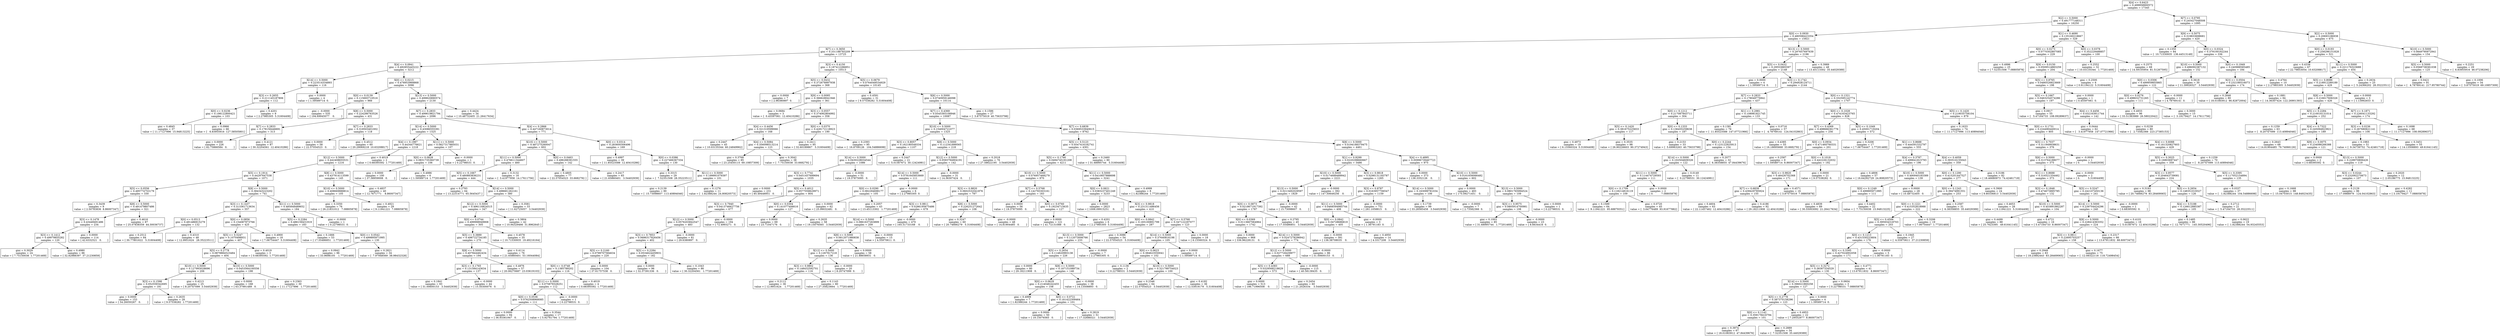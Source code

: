 digraph Tree {
0 [label="X[4] <= 0.6423\ngini = 0.499958900572\nsamples = 17345", shape="box"] ;
1 [label="X[2] <= 0.5000\ngini = 0.491777148311\nsamples = 16250", shape="box"] ;
0 -> 1 ;
2 [label="X[0] <= 0.0930\ngini = 0.480596423354\nsamples = 15921", shape="box"] ;
1 -> 2 ;
3 [label="X[7] <= 0.3650\ngini = 0.331188783209\nsamples = 13725", shape="box"] ;
2 -> 3 ;
4 [label="X[4] <= 0.0941\ngini = 0.492855445222\nsamples = 3212", shape="box"] ;
3 -> 4 ;
5 [label="X[14] <= 0.5000\ngini = 0.223514334893\nsamples = 116", shape="box"] ;
4 -> 5 ;
6 [label="X[3] <= 0.2655\ngini = 0.211145187806\nsamples = 112", shape="box"] ;
5 -> 6 ;
7 [label="X[0] <= 0.0236\ngini = 0.198122800421\nsamples = 103", shape="box"] ;
6 -> 7 ;
8 [label="gini = 0.4845\nsamples = 37\nvalue = [ 11.17127996  15.94813225]", shape="box"] ;
7 -> 8 ;
9 [label="gini = 0.0966\nsamples = 66\nvalue = [   6.83955916  127.58505801]", shape="box"] ;
7 -> 9 ;
10 [label="gini = 0.4201\nsamples = 9\nvalue = [ 2.27985305  5.31604408]", shape="box"] ;
6 -> 10 ;
11 [label="gini = 0.0000\nsamples = 4\nvalue = [ 1.59589714  0.        ]", shape="box"] ;
5 -> 11 ;
12 [label="X[0] <= 0.0215\ngini = 0.478953968868\nsamples = 3096", shape="box"] ;
4 -> 12 ;
13 [label="X[0] <= 0.0139\ngini = 0.115693710516\nsamples = 966", shape="box"] ;
12 -> 13 ;
14 [label="gini = -0.0000\nsamples = 535\nvalue = [ 194.69945077    0.        ]", shape="box"] ;
13 -> 14 ;
15 [label="X[8] <= 0.5000\ngini = 0.224286763526\nsamples = 431", shape="box"] ;
13 -> 15 ;
16 [label="X[7] <= 0.2833\ngini = 0.178156446691\nsamples = 313", shape="box"] ;
15 -> 16 ;
17 [label="gini = 0.0000\nsamples = 226\nvalue = [ 82.75866584   0.        ]", shape="box"] ;
16 -> 17 ;
18 [label="gini = 0.4121\nsamples = 87\nvalue = [ 30.32204561  12.40410286]", shape="box"] ;
16 -> 18 ;
19 [label="X[7] <= 0.2833\ngini = 0.318503401002\nsamples = 118", shape="box"] ;
15 -> 19 ;
20 [label="gini = 0.0000\nsamples = 58\nvalue = [ 22.57054523   0.        ]", shape="box"] ;
19 -> 20 ;
21 [label="gini = 0.4512\nsamples = 60\nvalue = [ 20.29069218  10.63208817]", shape="box"] ;
19 -> 21 ;
22 [label="X[13] <= 0.5000\ngini = 0.499820890574\nsamples = 2130", shape="box"] ;
12 -> 22 ;
23 [label="X[7] <= 0.2833\ngini = 0.499619821794\nsamples = 2096", shape="box"] ;
22 -> 23 ;
24 [label="X[14] <= 0.5000\ngini = 0.43086555391\nsamples = 1325", shape="box"] ;
23 -> 24 ;
25 [label="X[4] <= 0.1987\ngini = 0.44344776621\nsamples = 1218", shape="box"] ;
24 -> 25 ;
26 [label="X[12] <= 0.5000\ngini = 0.442408655531\nsamples = 1216", shape="box"] ;
25 -> 26 ;
27 [label="X[5] <= 0.1914\ngini = 0.44297647538\nsamples = 1071", shape="box"] ;
26 -> 27 ;
28 [label="X[5] <= 0.0556\ngini = 0.495774753179\nsamples = 330", shape="box"] ;
27 -> 28 ;
29 [label="gini = 0.3439\nsamples = 9\nvalue = [ 2.50783836  8.86007347]", shape="box"] ;
28 -> 29 ;
30 [label="X[8] <= 0.5000\ngini = 0.491479807486\nsamples = 321", shape="box"] ;
28 -> 30 ;
31 [label="X[3] <= 0.1478\ngini = 0.43449491486\nsamples = 234", shape="box"] ;
30 -> 31 ;
32 [label="X[3] <= 0.1412\ngini = 0.49979855282\nsamples = 120", shape="box"] ;
31 -> 32 ;
33 [label="gini = 0.3029\nsamples = 24\nvalue = [ 7.75150038  1.77201469]", shape="box"] ;
32 -> 33 ;
34 [label="gini = 0.4980\nsamples = 96\nvalue = [ 32.82988397  37.21230859]", shape="box"] ;
32 -> 34 ;
35 [label="gini = 0.0000\nsamples = 114\nvalue = [ 42.6332521   0.       ]", shape="box"] ;
31 -> 35 ;
36 [label="gini = 0.4616\nsamples = 87\nvalue = [ 25.07838359  44.30036737]", shape="box"] ;
30 -> 36 ;
37 [label="X[8] <= 0.5000\ngini = 0.384343223202\nsamples = 741", shape="box"] ;
27 -> 37 ;
38 [label="X[3] <= 0.1437\ngini = 0.313361713634\nsamples = 557", shape="box"] ;
37 -> 38 ;
39 [label="X[0] <= 0.0513\ngini = 0.491486915279\nsamples = 132", shape="box"] ;
38 -> 39 ;
40 [label="gini = 0.2512\nsamples = 84\nvalue = [ 30.77801622   5.31604408]", shape="box"] ;
39 -> 40 ;
41 [label="gini = 0.4310\nsamples = 48\nvalue = [ 12.9951624   28.35223511]", shape="box"] ;
39 -> 41 ;
42 [label="X[0] <= 0.0856\ngini = 0.154087973766\nsamples = 425", shape="box"] ;
38 -> 42 ;
43 [label="X[5] <= 0.5247\ngini = 0.1070498931\nsamples = 407", shape="box"] ;
42 -> 43 ;
44 [label="X[5] <= 0.2778\ngini = 0.0879884523484\nsamples = 404", shape="box"] ;
43 -> 44 ;
45 [label="X[10] <= 0.5000\ngini = 0.127993028696\nsamples = 206", shape="box"] ;
44 -> 45 ;
46 [label="X[3] <= 0.1598\ngini = 0.052559342695\nsamples = 181", shape="box"] ;
45 -> 46 ;
47 [label="gini = 0.0000\nsamples = 153\nvalue = [ 54.26050267   0.        ]", shape="box"] ;
46 -> 47 ;
48 [label="gini = 0.2635\nsamples = 28\nvalue = [ 9.57538282  1.77201469]", shape="box"] ;
46 -> 48 ;
49 [label="gini = 0.4213\nsamples = 25\nvalue = [ 8.20747099  3.54402939]", shape="box"] ;
45 -> 49 ;
50 [label="X[10] <= 0.5000\ngini = 0.0453564100556\nsamples = 198", shape="box"] ;
44 -> 50 ;
51 [label="gini = 0.0000\nsamples = 168\nvalue = [ 63.37991489   0.        ]", shape="box"] ;
50 -> 51 ;
52 [label="gini = 0.2363\nsamples = 30\nvalue = [ 11.17127996   1.77201469]", shape="box"] ;
50 -> 52 ;
53 [label="gini = 0.4019\nsamples = 3\nvalue = [ 0.68395592  1.77201469]", shape="box"] ;
43 -> 53 ;
54 [label="gini = 0.4900\nsamples = 18\nvalue = [ 7.06754447  5.31604408]", shape="box"] ;
42 -> 54 ;
55 [label="X[11] <= 0.5000\ngini = 0.485848489652\nsamples = 184", shape="box"] ;
37 -> 55 ;
56 [label="X[5] <= 0.2284\ngini = 0.486159431919\nsamples = 183", shape="box"] ;
55 -> 56 ;
57 [label="gini = 0.1666\nsamples = 53\nvalue = [ 17.55486851   1.77201469]", shape="box"] ;
56 -> 57 ;
58 [label="X[0] <= 0.0542\ngini = 0.499895971995\nsamples = 130", shape="box"] ;
56 -> 58 ;
59 [label="gini = 0.0942\nsamples = 96\nvalue = [ 33.9698105    1.77201469]", shape="box"] ;
58 -> 59 ;
60 [label="gini = 0.2821\nsamples = 34\nvalue = [  7.97948569  38.98432328]", shape="box"] ;
58 -> 60 ;
61 [label="gini = -0.0000\nsamples = 1\nvalue = [ 0.22798531  0.        ]", shape="box"] ;
55 -> 61 ;
62 [label="X[8] <= 0.5000\ngini = 0.437914113599\nsamples = 145", shape="box"] ;
26 -> 62 ;
63 [label="X[10] <= 0.5000\ngini = 0.408669888814\nsamples = 105", shape="box"] ;
62 -> 63 ;
64 [label="gini = 0.3350\nsamples = 76\nvalue = [ 26.21831012   7.08805878]", shape="box"] ;
63 -> 64 ;
65 [label="gini = 0.4921\nsamples = 29\nvalue = [ 9.11941221  7.08805878]", shape="box"] ;
63 -> 65 ;
66 [label="gini = 0.4837\nsamples = 40\nvalue = [ 12.7671771    8.86007347]", shape="box"] ;
62 -> 66 ;
67 [label="gini = 0.4019\nsamples = 2\nvalue = [ 0.68395592  1.77201469]", shape="box"] ;
25 -> 67 ;
68 [label="X[11] <= 0.5000\ngini = 0.0827317885031\nsamples = 107", shape="box"] ;
24 -> 68 ;
69 [label="X[0] <= 0.0828\ngini = 0.0831735360739\nsamples = 106", shape="box"] ;
68 -> 69 ;
70 [label="gini = 0.0000\nsamples = 100\nvalue = [ 37.38959008   0.        ]", shape="box"] ;
69 -> 70 ;
71 [label="gini = 0.4986\nsamples = 6\nvalue = [ 1.59589714  1.77201469]", shape="box"] ;
69 -> 71 ;
72 [label="gini = -0.0000\nsamples = 1\nvalue = [ 0.22798531  0.        ]", shape="box"] ;
68 -> 72 ;
73 [label="X[4] <= 0.2866\ngini = 0.447160873014\nsamples = 771", shape="box"] ;
23 -> 73 ;
74 [label="X[10] <= 0.5000\ngini = 0.487275260047\nsamples = 602", shape="box"] ;
73 -> 74 ;
75 [label="X[11] <= 0.5000\ngini = 0.476611344607\nsamples = 460", shape="box"] ;
74 -> 75 ;
76 [label="X[5] <= 0.1667\ngini = 0.480883836231\nsamples = 444", shape="box"] ;
75 -> 76 ;
77 [label="gini = 0.2793\nsamples = 64\nvalue = [ 13.22314771  65.5645437 ]", shape="box"] ;
76 -> 77 ;
78 [label="X[14] <= 0.5000\ngini = 0.498681262161\nsamples = 380", shape="box"] ;
76 -> 78 ;
79 [label="X[12] <= 0.5000\ngini = 0.496116824515\nsamples = 347", shape="box"] ;
78 -> 79 ;
80 [label="X[0] <= 0.0744\ngini = 0.499998949908\nsamples = 305", shape="box"] ;
79 -> 80 ;
81 [label="X[5] <= 0.3889\ngini = 0.498722734185\nsamples = 270", shape="box"] ;
80 -> 81 ;
82 [label="X[8] <= 0.5000\ngini = 0.407844462434\nsamples = 194", shape="box"] ;
81 -> 82 ;
83 [label="X[3] <= 0.1765\ngini = 0.131584143634\nsamples = 137", shape="box"] ;
82 -> 83 ;
84 [label="gini = 0.1841\nsamples = 93\nvalue = [ 31.00600153   3.54402939]", shape="box"] ;
83 -> 84 ;
85 [label="gini = -0.0000\nsamples = 44\nvalue = [ 15.50300076   0.        ]", shape="box"] ;
83 -> 85 ;
86 [label="gini = 0.4976\nsamples = 57\nvalue = [ 20.06270687  23.03619103]", shape="box"] ;
82 -> 86 ;
87 [label="gini = 0.4114\nsamples = 76\nvalue = [ 21.65860401  53.16044084]", shape="box"] ;
81 -> 87 ;
88 [label="gini = 0.4578\nsamples = 35\nvalue = [ 10.71530935  19.49216164]", shape="box"] ;
80 -> 88 ;
89 [label="gini = 0.3804\nsamples = 42\nvalue = [ 10.94329466  31.8962645 ]", shape="box"] ;
79 -> 89 ;
90 [label="gini = 0.3581\nsamples = 33\nvalue = [ 11.62725057   3.54402939]", shape="box"] ;
78 -> 90 ;
91 [label="gini = 0.3132\nsamples = 16\nvalue = [  3.41977958  14.17611756]", shape="box"] ;
75 -> 91 ;
92 [label="X[0] <= 0.0463\ngini = 0.496288391555\nsamples = 142", shape="box"] ;
74 -> 92 ;
93 [label="gini = 0.4805\nsamples = 77\nvalue = [ 22.57054523  33.6682792 ]", shape="box"] ;
92 -> 93 ;
94 [label="gini = 0.2417\nsamples = 65\nvalue = [ 21.65860401   3.54402939]", shape="box"] ;
92 -> 94 ;
95 [label="X[0] <= 0.0314\ngini = 0.283600306496\nsamples = 169", shape="box"] ;
73 -> 95 ;
96 [label="gini = 0.4997\nsamples = 39\nvalue = [ 11.85523588  12.40410286]", shape="box"] ;
95 -> 96 ;
97 [label="X[0] <= 0.0386\ngini = 0.227466367334\nsamples = 130", shape="box"] ;
95 -> 97 ;
98 [label="gini = 0.3315\nsamples = 29\nvalue = [  7.52351508  28.35223511]", shape="box"] ;
97 -> 98 ;
99 [label="X[11] <= 0.5000\ngini = 0.199991079397\nsamples = 101", shape="box"] ;
97 -> 99 ;
100 [label="gini = 0.2139\nsamples = 90\nvalue = [  15.73098607  113.40894046]", shape="box"] ;
99 -> 100 ;
101 [label="gini = 0.1276\nsamples = 11\nvalue = [  1.82388244  24.80820573]", shape="box"] ;
99 -> 101 ;
102 [label="gini = 0.4424\nsamples = 34\nvalue = [ 10.48732405  21.26417634]", shape="box"] ;
22 -> 102 ;
103 [label="X[3] <= 0.4150\ngini = 0.187412286851\nsamples = 10513", shape="box"] ;
3 -> 103 ;
104 [label="X[5] <= 0.0432\ngini = 0.372678997938\nsamples = 368", shape="box"] ;
103 -> 104 ;
105 [label="gini = 0.0000\nsamples = 7\nvalue = [ 2.96380897  0.        ]", shape="box"] ;
104 -> 105 ;
106 [label="X[9] <= 0.0095\ngini = 0.366628041946\nsamples = 361", shape="box"] ;
104 -> 106 ;
107 [label="gini = 0.0684\nsamples = 3\nvalue = [  0.45597061  12.40410286]", shape="box"] ;
106 -> 107 ;
108 [label="X[3] <= 0.0557\ngini = 0.374062804992\nsamples = 358", shape="box"] ;
106 -> 108 ;
109 [label="X[4] <= 0.4456\ngini = 0.321319599066\nsamples = 168", shape="box"] ;
108 -> 109 ;
110 [label="gini = 0.2447\nsamples = 45\nvalue = [ 10.03135344  60.24849962]", shape="box"] ;
109 -> 110 ;
111 [label="X[4] <= 0.5084\ngini = 0.356098513214\nsamples = 123", shape="box"] ;
109 -> 111 ;
112 [label="gini = 0.3768\nsamples = 85\nvalue = [ 23.25450115  69.10857309]", shape="box"] ;
111 -> 112 ;
113 [label="gini = 0.3042\nsamples = 38\nvalue = [  7.75150038  33.6682792 ]", shape="box"] ;
111 -> 113 ;
114 [label="X[0] <= 0.0370\ngini = 0.428172118923\nsamples = 190", shape="box"] ;
108 -> 114 ;
115 [label="gini = 0.2411\nsamples = 95\nvalue = [ 32.60189867   5.31604408]", shape="box"] ;
114 -> 115 ;
116 [label="gini = 0.2393\nsamples = 95\nvalue = [  16.8709126   104.54886698]", shape="box"] ;
114 -> 116 ;
117 [label="X[5] <= 0.0679\ngini = 0.0764049534929\nsamples = 10145", shape="box"] ;
103 -> 117 ;
118 [label="gini = 0.4591\nsamples = 31\nvalue = [ 9.57538282  5.31604408]", shape="box"] ;
117 -> 118 ;
119 [label="X[6] <= 0.5000\ngini = 0.0740959146098\nsamples = 10114", shape="box"] ;
117 -> 119 ;
120 [label="X[7] <= 0.4369\ngini = 0.0545393108946\nsamples = 10087", shape="box"] ;
119 -> 120 ;
121 [label="X[10] <= 0.5000\ngini = 0.154004721077\nsamples = 1325", shape="box"] ;
120 -> 121 ;
122 [label="X[3] <= 0.8057\ngini = 0.162180549334\nsamples = 1107", shape="box"] ;
121 -> 122 ;
123 [label="X[14] <= 0.5000\ngini = 0.0430228034544\nsamples = 1086", shape="box"] ;
122 -> 123 ;
124 [label="X[3] <= 0.7741\ngini = 0.0451457699694\nsamples = 1035", shape="box"] ;
123 -> 124 ;
125 [label="gini = 0.0000\nsamples = 231\nvalue = [ 85.49448951   0.        ]", shape="box"] ;
124 -> 125 ;
126 [label="X[5] <= 0.4012\ngini = 0.0577058629971\nsamples = 804", shape="box"] ;
124 -> 126 ;
127 [label="X[3] <= 0.7940\ngini = 0.0413746627756\nsamples = 677", shape="box"] ;
126 -> 127 ;
128 [label="X[12] <= 0.5000\ngini = 0.0576203842547\nsamples = 483", shape="box"] ;
127 -> 128 ;
129 [label="X[3] <= 0.7853\ngini = 0.0686317826456\nsamples = 402", shape="box"] ;
128 -> 129 ;
130 [label="X[5] <= 0.2160\ngini = 0.0799707584634\nsamples = 220", shape="box"] ;
129 -> 130 ;
131 [label="X[0] <= 0.0748\ngini = 0.1385789202\nsamples = 116", shape="box"] ;
130 -> 131 ;
132 [label="X[11] <= 0.5000\ngini = 0.075879328251\nsamples = 112", shape="box"] ;
131 -> 132 ;
133 [label="X[0] <= 0.0536\ngini = 0.0762508968085\nsamples = 111", shape="box"] ;
132 -> 133 ;
134 [label="gini = 0.0000\nsamples = 94\nvalue = [ 36.93361947   0.        ]", shape="box"] ;
133 -> 134 ;
135 [label="gini = 0.3544\nsamples = 17\nvalue = [ 5.92761794  1.77201469]", shape="box"] ;
133 -> 135 ;
136 [label="gini = -0.0000\nsamples = 1\nvalue = [ 0.22798531  0.        ]", shape="box"] ;
132 -> 136 ;
137 [label="gini = 0.4019\nsamples = 4\nvalue = [ 0.68395592  1.77201469]", shape="box"] ;
131 -> 137 ;
138 [label="gini = 0.0000\nsamples = 104\nvalue = [ 37.61757538   0.        ]", shape="box"] ;
130 -> 138 ;
139 [label="X[5] <= 0.2284\ngini = 0.0534624459931\nsamples = 182", shape="box"] ;
129 -> 139 ;
140 [label="gini = 0.0000\nsamples = 96\nvalue = [ 32.37391336   0.        ]", shape="box"] ;
139 -> 140 ;
141 [label="gini = 0.1043\nsamples = 86\nvalue = [ 30.32204561   1.77201469]", shape="box"] ;
139 -> 141 ;
142 [label="gini = -0.0000\nsamples = 81\nvalue = [ 29.6380897   0.       ]", shape="box"] ;
128 -> 142 ;
143 [label="gini = -0.0000\nsamples = 194\nvalue = [ 72.4993271   0.       ]", shape="box"] ;
127 -> 143 ;
144 [label="X[0] <= 0.0304\ngini = 0.141077406616\nsamples = 127", shape="box"] ;
126 -> 144 ;
145 [label="gini = 0.0000\nsamples = 69\nvalue = [ 23.71047176   0.        ]", shape="box"] ;
144 -> 145 ;
146 [label="gini = 0.2635\nsamples = 58\nvalue = [ 19.15076565   3.54402939]", shape="box"] ;
144 -> 146 ;
147 [label="gini = -0.0000\nsamples = 51\nvalue = [ 19.37875095   0.        ]", shape="box"] ;
123 -> 147 ;
148 [label="gini = 0.2447\nsamples = 21\nvalue = [  5.01567672  30.12424981]", shape="box"] ;
122 -> 148 ;
149 [label="X[8] <= 0.5000\ngini = 0.112341899565\nsamples = 218", shape="box"] ;
121 -> 149 ;
150 [label="X[12] <= 0.5000\ngini = 0.0593794904191\nsamples = 142", shape="box"] ;
149 -> 150 ;
151 [label="X[14] <= 0.5000\ngini = 0.0781645853669\nsamples = 111", shape="box"] ;
150 -> 151 ;
152 [label="X[0] <= 0.0290\ngini = 0.082294698177\nsamples = 105", shape="box"] ;
151 -> 152 ;
153 [label="gini = 0.0000\nsamples = 62\nvalue = [ 25.99032481   0.        ]", shape="box"] ;
152 -> 153 ;
154 [label="gini = 0.2057\nsamples = 43\nvalue = [ 13.45113302   1.77201469]", shape="box"] ;
152 -> 154 ;
155 [label="gini = -0.0000\nsamples = 6\nvalue = [ 2.27985305  0.        ]", shape="box"] ;
151 -> 155 ;
156 [label="gini = -0.0000\nsamples = 31\nvalue = [ 14.36307424   0.        ]", shape="box"] ;
150 -> 156 ;
157 [label="gini = 0.2018\nsamples = 76\nvalue = [ 27.58622195   3.54402939]", shape="box"] ;
149 -> 157 ;
158 [label="X[7] <= 0.6839\ngini = 0.0369533940615\nsamples = 8762", shape="box"] ;
120 -> 158 ;
159 [label="X[5] <= 0.5123\ngini = 0.0547416182741\nsamples = 4301", shape="box"] ;
158 -> 159 ;
160 [label="X[5] <= 0.1790\ngini = 0.0494745191208\nsamples = 4211", shape="box"] ;
159 -> 160 ;
161 [label="X[10] <= 0.5000\ngini = 0.076957468279\nsamples = 970", shape="box"] ;
160 -> 161 ;
162 [label="X[3] <= 0.9820\ngini = 0.0602532041876\nsamples = 787", shape="box"] ;
161 -> 162 ;
163 [label="X[3] <= 0.9811\ngini = 0.0286195675486\nsamples = 679", shape="box"] ;
162 -> 163 ;
164 [label="X[14] <= 0.5000\ngini = 0.0861637263899\nsamples = 209", shape="box"] ;
163 -> 164 ;
165 [label="X[8] <= 0.5000\ngini = 0.0912071980838\nsamples = 194", shape="box"] ;
164 -> 165 ;
166 [label="X[12] <= 0.5000\ngini = 0.1267817218\nsamples = 136", shape="box"] ;
165 -> 166 ;
167 [label="X[3] <= 0.9802\ngini = 0.148432592701\nsamples = 116", shape="box"] ;
166 -> 167 ;
168 [label="gini = 0.2112\nsamples = 36\nvalue = [ 12.9951624    1.77201469]", shape="box"] ;
167 -> 168 ;
169 [label="gini = 0.1143\nsamples = 80\nvalue = [ 27.35823664   1.77201469]", shape="box"] ;
167 -> 169 ;
170 [label="gini = -0.0000\nsamples = 20\nvalue = [ 8.20747099  0.        ]", shape="box"] ;
166 -> 170 ;
171 [label="gini = 0.0000\nsamples = 58\nvalue = [ 21.88658931   0.        ]", shape="box"] ;
165 -> 171 ;
172 [label="gini = -0.0000\nsamples = 15\nvalue = [ 4.55970611  0.        ]", shape="box"] ;
164 -> 172 ;
173 [label="gini = -0.0000\nsamples = 470\nvalue = [ 165.51733168    0.        ]", shape="box"] ;
163 -> 173 ;
174 [label="X[8] <= 0.5000\ngini = 0.226251272642\nsamples = 108", shape="box"] ;
162 -> 174 ;
175 [label="gini = 0.3247\nsamples = 60\nvalue = [ 20.74666279   5.31604408]", shape="box"] ;
174 -> 175 ;
176 [label="gini = -0.0000\nsamples = 48\nvalue = [ 14.81904485   0.        ]", shape="box"] ;
174 -> 176 ;
177 [label="X[7] <= 0.5768\ngini = 0.142793303161\nsamples = 183", shape="box"] ;
161 -> 177 ;
178 [label="gini = 0.0000\nsamples = 56\nvalue = [ 19.37875095   0.        ]", shape="box"] ;
177 -> 178 ;
179 [label="X[0] <= 0.0760\ngini = 0.19234715635\nsamples = 127", shape="box"] ;
177 -> 179 ;
180 [label="gini = 0.0000\nsamples = 121\nvalue = [ 41.72131088   0.        ]", shape="box"] ;
179 -> 180 ;
181 [label="gini = 0.4201\nsamples = 6\nvalue = [ 2.27985305  5.31604408]", shape="box"] ;
179 -> 181 ;
182 [label="X[11] <= 0.5000\ngini = 0.0410857888698\nsamples = 3241", shape="box"] ;
160 -> 182 ;
183 [label="X[0] <= 0.0621\ngini = 0.0383237401249\nsamples = 3233", shape="box"] ;
182 -> 183 ;
184 [label="gini = 0.0000\nsamples = 2823\nvalue = [ 1006.09915251     0.        ]", shape="box"] ;
183 -> 184 ;
185 [label="X[3] <= 0.9818\ngini = 0.231311486456\nsamples = 410", shape="box"] ;
183 -> 185 ;
186 [label="X[0] <= 0.0842\ngini = 0.165100891799\nsamples = 287", shape="box"] ;
185 -> 186 ;
187 [label="X[13] <= 0.5000\ngini = 0.112073006766\nsamples = 233", shape="box"] ;
186 -> 187 ;
188 [label="X[5] <= 0.2654\ngini = 0.114820993138\nsamples = 226", shape="box"] ;
187 -> 188 ;
189 [label="gini = 0.0000\nsamples = 80\nvalue = [ 29.18211908   0.        ]", shape="box"] ;
188 -> 189 ;
190 [label="X[8] <= 0.5000\ngini = 0.167151089734\nsamples = 146", shape="box"] ;
188 -> 190 ;
191 [label="X[0] <= 0.0629\ngini = 0.214048242455\nsamples = 108", shape="box"] ;
190 -> 191 ;
192 [label="gini = 0.4999\nsamples = 7\nvalue = [ 1.82388244  1.77201469]", shape="box"] ;
191 -> 192 ;
193 [label="X[0] <= 0.0721\ngini = 0.161422309464\nsamples = 101", shape="box"] ;
191 -> 193 ;
194 [label="gini = 0.0000\nsamples = 50\nvalue = [ 19.15076565   0.        ]", shape="box"] ;
193 -> 194 ;
195 [label="gini = 0.2819\nsamples = 51\nvalue = [ 17.32688321   3.54402939]", shape="box"] ;
193 -> 195 ;
196 [label="gini = -0.0000\nsamples = 38\nvalue = [ 14.13508893   0.        ]", shape="box"] ;
190 -> 196 ;
197 [label="gini = -0.0000\nsamples = 7\nvalue = [ 2.27985305  0.        ]", shape="box"] ;
187 -> 197 ;
198 [label="gini = 0.3086\nsamples = 54\nvalue = [ 22.57054523   5.31604408]", shape="box"] ;
186 -> 198 ;
199 [label="X[7] <= 0.5768\ngini = 0.347122297077\nsamples = 123", shape="box"] ;
185 -> 199 ;
200 [label="X[14] <= 0.5000\ngini = 0.37640816198\nsamples = 105", shape="box"] ;
199 -> 200 ;
201 [label="X[0] <= 0.0623\ngini = 0.384623550041\nsamples = 102", shape="box"] ;
200 -> 201 ;
202 [label="gini = 0.1136\nsamples = 2\nvalue = [ 0.22798531  3.54402939]", shape="box"] ;
201 -> 202 ;
203 [label="X[10] <= 0.5000\ngini = 0.321799754023\nsamples = 100", shape="box"] ;
201 -> 203 ;
204 [label="gini = 0.2346\nsamples = 64\nvalue = [ 22.57054523   3.54402939]", shape="box"] ;
203 -> 204 ;
205 [label="gini = 0.4182\nsamples = 36\nvalue = [ 12.53919179   5.31604408]", shape="box"] ;
203 -> 205 ;
206 [label="gini = 0.0000\nsamples = 3\nvalue = [ 1.59589714  0.        ]", shape="box"] ;
200 -> 206 ;
207 [label="gini = 0.0000\nsamples = 18\nvalue = [ 6.15560324  0.        ]", shape="box"] ;
199 -> 207 ;
208 [label="gini = 0.4999\nsamples = 8\nvalue = [ 1.82388244  1.77201469]", shape="box"] ;
182 -> 208 ;
209 [label="gini = 0.2460\nsamples = 90\nvalue = [ 31.68995744   5.31604408]", shape="box"] ;
159 -> 209 ;
210 [label="X[8] <= 0.5000\ngini = 0.0194188379475\nsamples = 4461", shape="box"] ;
158 -> 210 ;
211 [label="X[1] <= 0.9299\ngini = 0.0220298660667\nsamples = 3486", shape="box"] ;
210 -> 211 ;
212 [label="X[10] <= 0.5000\ngini = 0.0174689489942\nsamples = 2221", shape="box"] ;
211 -> 212 ;
213 [label="X[13] <= 0.5000\ngini = 0.0213492029597\nsamples = 1829", shape="box"] ;
212 -> 213 ;
214 [label="X[0] <= 0.0873\ngini = 0.0218671917392\nsamples = 1787", shape="box"] ;
213 -> 214 ;
215 [label="X[0] <= 0.0369\ngini = 0.0113667064964\nsamples = 1742", shape="box"] ;
214 -> 215 ;
216 [label="gini = 0.0000\nsamples = 968\nvalue = [ 336.96228131    0.        ]", shape="box"] ;
215 -> 216 ;
217 [label="X[14] <= 0.5000\ngini = 0.0247278296942\nsamples = 774", shape="box"] ;
215 -> 217 ;
218 [label="X[12] <= 0.5000\ngini = 0.027726439977\nsamples = 688", shape="box"] ;
217 -> 218 ;
219 [label="X[5] <= 0.4383\ngini = 0.0329568218629\nsamples = 573", shape="box"] ;
218 -> 219 ;
220 [label="gini = 0.0000\nsamples = 513\nvalue = [ 186.71996508    0.        ]", shape="box"] ;
219 -> 220 ;
221 [label="gini = 0.2454\nsamples = 60\nvalue = [ 21.2026334    3.54402939]", shape="box"] ;
219 -> 221 ;
222 [label="gini = -0.0000\nsamples = 115\nvalue = [ 40.58138435   0.        ]", shape="box"] ;
218 -> 222 ;
223 [label="gini = -0.0000\nsamples = 86\nvalue = [ 31.00600153   0.        ]", shape="box"] ;
217 -> 223 ;
224 [label="gini = 0.2795\nsamples = 45\nvalue = [ 17.55486851   3.54402939]", shape="box"] ;
214 -> 224 ;
225 [label="gini = -0.0000\nsamples = 42\nvalue = [ 15.73098607   0.        ]", shape="box"] ;
213 -> 225 ;
226 [label="gini = -0.0000\nsamples = 392\nvalue = [ 147.50649256    0.        ]", shape="box"] ;
212 -> 226 ;
227 [label="X[3] <= 0.9818\ngini = 0.0298131183787\nsamples = 1265", shape="box"] ;
211 -> 227 ;
228 [label="X[3] <= 0.9787\ngini = 0.0163957706547\nsamples = 1159", shape="box"] ;
227 -> 228 ;
229 [label="X[11] <= 0.5000\ngini = 0.0468594985744\nsamples = 408", shape="box"] ;
228 -> 229 ;
230 [label="X[0] <= 0.0842\ngini = 0.04728686819\nsamples = 405", shape="box"] ;
229 -> 230 ;
231 [label="gini = -0.0000\nsamples = 391\nvalue = [ 138.38708035    0.        ]", shape="box"] ;
230 -> 231 ;
232 [label="gini = 0.4950\nsamples = 14\nvalue = [ 4.3317208   3.54402939]", shape="box"] ;
230 -> 232 ;
233 [label="gini = -0.0000\nsamples = 3\nvalue = [ 1.36791183  0.        ]", shape="box"] ;
229 -> 233 ;
234 [label="gini = -0.0000\nsamples = 751\nvalue = [ 281.1058815    0.       ]", shape="box"] ;
228 -> 234 ;
235 [label="X[14] <= 0.5000\ngini = 0.163099781034\nsamples = 106", shape="box"] ;
227 -> 235 ;
236 [label="gini = 0.1739\nsamples = 99\nvalue = [ 33.28585458   3.54402939]", shape="box"] ;
235 -> 236 ;
237 [label="gini = -0.0000\nsamples = 7\nvalue = [ 2.73582366  0.        ]", shape="box"] ;
235 -> 237 ;
238 [label="X[4] <= 0.4895\ngini = 0.00996739467723\nsamples = 975", shape="box"] ;
210 -> 238 ;
239 [label="gini = 0.0000\nsamples = 373\nvalue = [ 136.3352126    0.       ]", shape="box"] ;
238 -> 239 ;
240 [label="X[10] <= 0.5000\ngini = 0.0161656066482\nsamples = 602", shape="box"] ;
238 -> 240 ;
241 [label="gini = 0.0000\nsamples = 493\nvalue = [ 175.09271451    0.        ]", shape="box"] ;
240 -> 241 ;
242 [label="X[13] <= 0.5000\ngini = 0.0801765994524\nsamples = 109", shape="box"] ;
240 -> 242 ;
243 [label="X[3] <= 0.9575\ngini = 0.0805914700981\nsamples = 108", shape="box"] ;
242 -> 243 ;
244 [label="gini = 0.1003\nsamples = 85\nvalue = [ 31.68995744   1.77201469]", shape="box"] ;
243 -> 244 ;
245 [label="gini = -0.0000\nsamples = 23\nvalue = [ 8.6634416  0.       ]", shape="box"] ;
243 -> 245 ;
246 [label="gini = 0.0000\nsamples = 1\nvalue = [ 0.22798531  0.        ]", shape="box"] ;
242 -> 246 ;
247 [label="gini = 0.1586\nsamples = 27\nvalue = [  3.87575019  40.75633798]", shape="box"] ;
119 -> 247 ;
248 [label="X[13] <= 0.5000\ngini = 0.297657697639\nsamples = 2196", shape="box"] ;
2 -> 248 ;
249 [label="X[5] <= 0.0432\ngini = 0.29553885597\nsamples = 2148", shape="box"] ;
248 -> 249 ;
250 [label="gini = 0.0000\nsamples = 4\nvalue = [ 1.59589714  0.        ]", shape="box"] ;
249 -> 250 ;
251 [label="X[3] <= 0.1742\ngini = 0.294928124711\nsamples = 2144", shape="box"] ;
249 -> 251 ;
252 [label="X[7] <= 0.2833\ngini = 0.178049776941\nsamples = 437", shape="box"] ;
251 -> 252 ;
253 [label="X[0] <= 0.1212\ngini = 0.217087843711\nsamples = 304", shape="box"] ;
252 -> 253 ;
254 [label="X[5] <= 0.1420\ngini = 0.381675225833\nsamples = 117", shape="box"] ;
253 -> 254 ;
255 [label="gini = 0.4973\nsamples = 19\nvalue = [ 6.15560324  5.31604408]", shape="box"] ;
254 -> 255 ;
256 [label="gini = 0.3535\nsamples = 98\nvalue = [ 26.90226603  90.37274943]", shape="box"] ;
254 -> 256 ;
257 [label="X[0] <= 0.1333\ngini = 0.136455259638\nsamples = 187", shape="box"] ;
253 -> 257 ;
258 [label="gini = 0.2153\nsamples = 33\nvalue = [  5.69963263  40.75633798]", shape="box"] ;
257 -> 258 ;
259 [label="X[0] <= 0.2244\ngini = 0.123122925913\nsamples = 154", shape="box"] ;
257 -> 259 ;
260 [label="X[14] <= 0.5000\ngini = 0.102504609326\nsamples = 122", shape="box"] ;
259 -> 260 ;
261 [label="X[11] <= 0.5000\ngini = 0.114474729593\nsamples = 111", shape="box"] ;
260 -> 261 ;
262 [label="X[0] <= 0.1709\ngini = 0.118214816119\nsamples = 109", shape="box"] ;
261 -> 262 ;
263 [label="gini = 0.1589\nsamples = 64\nvalue = [  9.11941221  95.68879351]", shape="box"] ;
262 -> 263 ;
264 [label="gini = 0.0720\nsamples = 45\nvalue = [  3.64776489  93.91677882]", shape="box"] ;
262 -> 264 ;
265 [label="gini = 0.0000\nsamples = 2\nvalue = [ 0.          7.08805878]", shape="box"] ;
261 -> 265 ;
266 [label="gini = 0.0149\nsamples = 11\nvalue = [  0.22798531  30.12424981]", shape="box"] ;
260 -> 266 ;
267 [label="gini = 0.2077\nsamples = 32\nvalue = [  6.38358855  47.84439676]", shape="box"] ;
259 -> 267 ;
268 [label="X[1] <= 0.2981\ngini = 0.108981821745\nsamples = 133", shape="box"] ;
252 -> 268 ;
269 [label="gini = 0.1381\nsamples = 76\nvalue = [  11.85523588  147.07721966]", shape="box"] ;
268 -> 269 ;
270 [label="gini = 0.0716\nsamples = 57\nvalue = [   4.78769141  124.04102863]", shape="box"] ;
268 -> 270 ;
271 [label="X[0] <= 0.1321\ngini = 0.332595142774\nsamples = 1707", shape="box"] ;
251 -> 271 ;
272 [label="X[0] <= 0.1028\ngini = 0.474163423765\nsamples = 828", shape="box"] ;
271 -> 272 ;
273 [label="X[7] <= 0.4369\ngini = 0.498666361776\nsamples = 256", shape="box"] ;
272 -> 273 ;
274 [label="gini = 0.4385\nsamples = 55\nvalue = [ 16.18695668  33.6682792 ]", shape="box"] ;
273 -> 274 ;
275 [label="X[0] <= 0.0934\ngini = 0.471460760331\nsamples = 201", shape="box"] ;
273 -> 275 ;
276 [label="gini = 0.2587\nsamples = 9\nvalue = [ 1.59589714  8.86007347]", shape="box"] ;
275 -> 276 ;
277 [label="X[0] <= 0.1018\ngini = 0.442226132032\nsamples = 192", shape="box"] ;
275 -> 277 ;
278 [label="X[3] <= 0.9820\ngini = 0.46426702368\nsamples = 171", shape="box"] ;
277 -> 278 ;
279 [label="X[7] <= 0.6839\ngini = 0.439429785924\nsamples = 155", shape="box"] ;
278 -> 279 ;
280 [label="gini = 0.4604\nsamples = 63\nvalue = [ 22.11457462  12.40410286]", shape="box"] ;
279 -> 280 ;
281 [label="gini = 0.4186\nsamples = 92\nvalue = [ 29.18211908  12.40410286]", shape="box"] ;
279 -> 281 ;
282 [label="gini = 0.4571\nsamples = 16\nvalue = [ 3.87575019  7.08805878]", shape="box"] ;
278 -> 282 ;
283 [label="gini = 0.0000\nsamples = 21\nvalue = [ 9.57538282  0.        ]", shape="box"] ;
277 -> 283 ;
284 [label="X[5] <= 0.1049\ngini = 0.45001719204\nsamples = 572", shape="box"] ;
272 -> 284 ;
285 [label="gini = 0.3206\nsamples = 17\nvalue = [ 7.06754447  1.77201469]", shape="box"] ;
284 -> 285 ;
286 [label="X[1] <= 0.8688\ngini = 0.444591532797\nsamples = 555", shape="box"] ;
284 -> 286 ;
287 [label="X[4] <= 0.3787\ngini = 0.499641815793\nsamples = 196", shape="box"] ;
286 -> 287 ;
288 [label="gini = 0.4806\nsamples = 57\nvalue = [ 16.64292729  24.80820573]", shape="box"] ;
287 -> 288 ;
289 [label="X[10] <= 0.5000\ngini = 0.490940183389\nsamples = 139", shape="box"] ;
287 -> 289 ;
290 [label="X[0] <= 0.1249\ngini = 0.499895971995\nsamples = 111", shape="box"] ;
289 -> 290 ;
291 [label="gini = 0.4839\nsamples = 89\nvalue = [ 30.55003092  21.26417634]", shape="box"] ;
290 -> 291 ;
292 [label="gini = 0.4402\nsamples = 22\nvalue = [  7.75150038  15.94813225]", shape="box"] ;
290 -> 292 ;
293 [label="gini = 0.0000\nsamples = 28\nvalue = [ 10.48732405   0.        ]", shape="box"] ;
289 -> 293 ;
294 [label="X[4] <= 0.4059\ngini = 0.393516155043\nsamples = 359", shape="box"] ;
286 -> 294 ;
295 [label="X[0] <= 0.1290\ngini = 0.415201447527\nsamples = 277", shape="box"] ;
294 -> 295 ;
296 [label="X[0] <= 0.1243\ngini = 0.39474991551\nsamples = 253", shape="box"] ;
295 -> 296 ;
297 [label="X[0] <= 0.1221\ngini = 0.415352818988\nsamples = 222", shape="box"] ;
296 -> 297 ;
298 [label="X[5] <= 0.4506\ngini = 0.395934318703\nsamples = 203", shape="box"] ;
297 -> 298 ;
299 [label="X[0] <= 0.1213\ngini = 0.431530223604\nsamples = 176", shape="box"] ;
298 -> 299 ;
300 [label="X[5] <= 0.3395\ngini = 0.427024902058\nsamples = 171", shape="box"] ;
299 -> 300 ;
301 [label="X[5] <= 0.3272\ngini = 0.38367334529\nsamples = 130", shape="box"] ;
300 -> 301 ;
302 [label="X[14] <= 0.5000\ngini = 0.396021860258\nsamples = 127", shape="box"] ;
301 -> 302 ;
303 [label="X[5] <= 0.2778\ngini = 0.387370158296\nsamples = 123", shape="box"] ;
302 -> 303 ;
304 [label="X[0] <= 0.1142\ngini = 0.359178416794\nsamples = 101", shape="box"] ;
303 -> 304 ;
305 [label="gini = 0.3974\nsamples = 67\nvalue = [ 18.01083912  47.84439676]", shape="box"] ;
304 -> 305 ;
306 [label="gini = 0.2889\nsamples = 34\nvalue = [  7.52351508  35.44029389]", shape="box"] ;
304 -> 306 ;
307 [label="gini = 0.4953\nsamples = 22\nvalue = [ 7.29552977  8.86007347]", shape="box"] ;
303 -> 307 ;
308 [label="gini = 0.0000\nsamples = 4\nvalue = [ 1.59589714  0.        ]", shape="box"] ;
302 -> 308 ;
309 [label="gini = 0.0604\nsamples = 3\nvalue = [ 0.22798531  7.08805878]", shape="box"] ;
301 -> 309 ;
310 [label="gini = 0.4771\nsamples = 41\nvalue = [ 13.67911832   8.86007347]", shape="box"] ;
300 -> 310 ;
311 [label="gini = -0.0000\nsamples = 5\nvalue = [ 1.36791183  0.        ]", shape="box"] ;
299 -> 311 ;
312 [label="gini = 0.1945\nsamples = 27\nvalue = [  4.55970611  37.21230859]", shape="box"] ;
298 -> 312 ;
313 [label="gini = 0.3206\nsamples = 19\nvalue = [ 7.06754447  1.77201469]", shape="box"] ;
297 -> 313 ;
314 [label="gini = 0.2587\nsamples = 31\nvalue = [  6.38358855  35.44029389]", shape="box"] ;
296 -> 314 ;
315 [label="gini = 0.3900\nsamples = 24\nvalue = [ 9.80336813  3.54402939]", shape="box"] ;
295 -> 315 ;
316 [label="gini = 0.3186\nsamples = 82\nvalue = [ 18.46680973  74.42461718]", shape="box"] ;
294 -> 316 ;
317 [label="X[5] <= 0.1420\ngini = 0.219035758104\nsamples = 879", shape="box"] ;
271 -> 317 ;
318 [label="gini = 0.1633\nsamples = 74\nvalue = [  11.17127996  113.40894046]", shape="box"] ;
317 -> 318 ;
319 [label="X[0] <= 0.1731\ngini = 0.224490440014\nsamples = 805", shape="box"] ;
317 -> 319 ;
320 [label="X[5] <= 0.7037\ngini = 0.311949938631\nsamples = 376", shape="box"] ;
319 -> 320 ;
321 [label="X[6] <= 0.5000\ngini = 0.313764188077\nsamples = 375", shape="box"] ;
320 -> 321 ;
322 [label="X[1] <= 0.8688\ngini = 0.316521334462\nsamples = 373", shape="box"] ;
321 -> 322 ;
323 [label="X[3] <= 0.1848\ngini = 0.474673895785\nsamples = 132", shape="box"] ;
322 -> 323 ;
324 [label="gini = 0.4653\nsamples = 28\nvalue = [ 9.11941221  5.31604408]", shape="box"] ;
323 -> 324 ;
325 [label="X[10] <= 0.5000\ngini = 0.453891862287\nsamples = 104", shape="box"] ;
323 -> 325 ;
326 [label="gini = 0.4499\nsamples = 88\nvalue = [ 25.7623395   49.61641145]", shape="box"] ;
325 -> 326 ;
327 [label="gini = 0.4721\nsamples = 16\nvalue = [ 5.47164733  8.86007347]", shape="box"] ;
325 -> 327 ;
328 [label="X[5] <= 0.5247\ngini = 0.242107450136\nsamples = 241", shape="box"] ;
322 -> 328 ;
329 [label="X[14] <= 0.5000\ngini = 0.239704424296\nsamples = 240", shape="box"] ;
328 -> 329 ;
330 [label="X[8] <= 0.5000\ngini = 0.228414363352\nsamples = 224", shape="box"] ;
329 -> 330 ;
331 [label="X[3] <= 0.9811\ngini = 0.22695703257\nsamples = 158", shape="box"] ;
330 -> 331 ;
332 [label="gini = 0.2948\nsamples = 83\nvalue = [ 18.23882443  83.28469065]", shape="box"] ;
331 -> 332 ;
333 [label="gini = 0.1677\nsamples = 75\nvalue = [  12.08322118  118.72498454]", shape="box"] ;
331 -> 333 ;
334 [label="gini = 0.2317\nsamples = 66\nvalue = [ 13.67911832  88.60073473]", shape="box"] ;
330 -> 334 ;
335 [label="gini = 0.4101\nsamples = 16\nvalue = [  5.01567672  12.40410286]", shape="box"] ;
329 -> 335 ;
336 [label="gini = -0.0000\nsamples = 1\nvalue = [ 0.68395592  0.        ]", shape="box"] ;
328 -> 336 ;
337 [label="gini = -0.0000\nsamples = 2\nvalue = [ 0.          5.31604408]", shape="box"] ;
321 -> 337 ;
338 [label="gini = -0.0000\nsamples = 1\nvalue = [ 0.          3.54402939]", shape="box"] ;
320 -> 338 ;
339 [label="X[4] <= 0.6088\ngini = 0.161320827603\nsamples = 429", shape="box"] ;
319 -> 339 ;
340 [label="X[5] <= 0.3025\ngini = 0.16803697447\nsamples = 359", shape="box"] ;
339 -> 340 ;
341 [label="X[3] <= 0.9577\ngini = 0.204643739081\nsamples = 224", shape="box"] ;
340 -> 341 ;
342 [label="gini = 0.3193\nsamples = 98\nvalue = [ 20.74666279  83.28469065]", shape="box"] ;
341 -> 342 ;
343 [label="X[5] <= 0.2654\ngini = 0.148351019327\nsamples = 126", shape="box"] ;
341 -> 343 ;
344 [label="X[4] <= 0.5188\ngini = 0.126612885387\nsamples = 105", shape="box"] ;
343 -> 344 ;
345 [label="gini = 0.1485\nsamples = 86\nvalue = [  12.7671771   145.30520496]", shape="box"] ;
344 -> 345 ;
346 [label="gini = 0.0622\nsamples = 19\nvalue = [  1.82388244  54.93245553]", shape="box"] ;
344 -> 346 ;
347 [label="gini = 0.2712\nsamples = 21\nvalue = [  5.47164733  28.35223511]", shape="box"] ;
343 -> 347 ;
348 [label="X[5] <= 0.3395\ngini = 0.117052154894\nsamples = 135", shape="box"] ;
340 -> 348 ;
349 [label="gini = 0.0337\nsamples = 37\nvalue = [   1.82388244  104.54886698]", shape="box"] ;
348 -> 349 ;
350 [label="gini = 0.1668\nsamples = 98\nvalue = [  15.04703015  148.84923435]", shape="box"] ;
348 -> 350 ;
351 [label="gini = 0.1259\nsamples = 70\nvalue = [   8.20747099  113.40894046]", shape="box"] ;
339 -> 351 ;
352 [label="gini = 0.3989\nsamples = 48\nvalue = [ 13.45113302  35.44029389]", shape="box"] ;
248 -> 352 ;
353 [label="X[1] <= 0.4690\ngini = 0.135160218667\nsamples = 329", shape="box"] ;
1 -> 353 ;
354 [label="X[0] <= 0.0273\ngini = 0.0770302807085\nsamples = 229", shape="box"] ;
353 -> 354 ;
355 [label="gini = 0.4996\nsamples = 25\nvalue = [ 7.52351508  7.08805878]", shape="box"] ;
354 -> 355 ;
356 [label="X[9] <= 0.0150\ngini = 0.0509514883259\nsamples = 204", shape="box"] ;
354 -> 356 ;
357 [label="X[5] <= 0.8765\ngini = 0.0480526823669\nsamples = 198", shape="box"] ;
356 -> 357 ;
358 [label="X[5] <= 0.1667\ngini = 0.0463254574286\nsamples = 197", shape="box"] ;
357 -> 358 ;
359 [label="gini = 0.0917\nsamples = 55\nvalue = [   5.47164733  108.09289637]", shape="box"] ;
358 -> 359 ;
360 [label="X[4] <= 0.4456\ngini = 0.032163911744\nsamples = 142", shape="box"] ;
358 -> 360 ;
361 [label="gini = 0.0444\nsamples = 62\nvalue = [   3.41977958  147.07721966]", shape="box"] ;
360 -> 361 ;
362 [label="gini = 0.0239\nsamples = 80\nvalue = [   2.73582366  223.27385153]", shape="box"] ;
360 -> 362 ;
363 [label="gini = 0.0000\nsamples = 1\nvalue = [ 0.45597061  0.        ]", shape="box"] ;
357 -> 363 ;
364 [label="gini = 0.2500\nsamples = 6\nvalue = [ 0.91194122  5.31604408]", shape="box"] ;
356 -> 364 ;
365 [label="X[0] <= 0.0378\ngini = 0.352229488857\nsamples = 100", shape="box"] ;
353 -> 365 ;
366 [label="gini = 0.2552\nsamples = 32\nvalue = [ 10.03135344   1.77201469]", shape="box"] ;
365 -> 366 ;
367 [label="gini = 0.2575\nsamples = 68\nvalue = [ 14.59105954  81.51267595]", shape="box"] ;
365 -> 367 ;
368 [label="X[7] <= 0.0795\ngini = 0.245427048508\nsamples = 1095", shape="box"] ;
0 -> 368 ;
369 [label="X[9] <= 0.5075\ngini = 0.319833698681\nsamples = 420", shape="box"] ;
368 -> 369 ;
370 [label="gini = 0.1350\nsamples = 84\nvalue = [  10.71530935  136.44513149]", shape="box"] ;
369 -> 370 ;
371 [label="X[0] <= 0.0324\ngini = 0.379100162244\nsamples = 336", shape="box"] ;
369 -> 371 ;
372 [label="X[10] <= 0.5000\ngini = 0.496092387132\nsamples = 152", shape="box"] ;
371 -> 372 ;
373 [label="X[0] <= 0.0306\ngini = 0.499959855865\nsamples = 122", shape="box"] ;
372 -> 373 ;
374 [label="X[0] <= 0.0276\ngini = 0.498632731265\nsamples = 111", shape="box"] ;
373 -> 374 ;
375 [label="gini = 0.4933\nsamples = 96\nvalue = [ 33.51383989  26.58022042]", shape="box"] ;
374 -> 375 ;
376 [label="gini = 0.3000\nsamples = 15\nvalue = [  3.19179427  14.17611756]", shape="box"] ;
374 -> 376 ;
377 [label="gini = -0.0000\nsamples = 11\nvalue = [ 4.78769141  0.        ]", shape="box"] ;
373 -> 377 ;
378 [label="gini = 0.3618\nsamples = 30\nvalue = [ 11.39926527   3.54402939]", shape="box"] ;
372 -> 378 ;
379 [label="X[0] <= 0.1949\ngini = 0.240988585485\nsamples = 184", shape="box"] ;
371 -> 379 ;
380 [label="X[3] <= 0.0504\ngini = 0.232189316073\nsamples = 174", shape="box"] ;
379 -> 380 ;
381 [label="gini = 0.2846\nsamples = 80\nvalue = [ 18.01083912  86.82872004]", shape="box"] ;
380 -> 381 ;
382 [label="gini = 0.1881\nsamples = 94\nvalue = [  14.36307424  122.26901393]", shape="box"] ;
380 -> 382 ;
383 [label="gini = 0.4764\nsamples = 10\nvalue = [ 2.27985305  3.54402939]", shape="box"] ;
379 -> 383 ;
384 [label="X[2] <= 0.5000\ngini = 0.20693186938\nsamples = 675", shape="box"] ;
368 -> 384 ;
385 [label="X[0] <= 0.0193\ngini = 0.258296151828\nsamples = 521", shape="box"] ;
384 -> 385 ;
386 [label="gini = 0.4338\nsamples = 67\nvalue = [ 22.79853054  10.63208817]", shape="box"] ;
385 -> 386 ;
387 [label="X[11] <= 0.5000\ngini = 0.221176323688\nsamples = 454", shape="box"] ;
385 -> 387 ;
388 [label="X[5] <= 0.8086\ngini = 0.218912289189\nsamples = 429", shape="box"] ;
387 -> 388 ;
389 [label="X[8] <= 0.5000\ngini = 0.216617606326\nsamples = 426", shape="box"] ;
388 -> 389 ;
390 [label="X[5] <= 0.2284\ngini = 0.210016131014\nsamples = 252", shape="box"] ;
389 -> 390 ;
391 [label="gini = 0.1259\nsamples = 63\nvalue = [   8.20747099  113.40894046]", shape="box"] ;
390 -> 391 ;
392 [label="X[4] <= 0.7322\ngini = 0.245094923921\nsamples = 189", shape="box"] ;
390 -> 392 ;
393 [label="gini = 0.2643\nsamples = 68\nvalue = [ 14.81904485  79.74066126]", shape="box"] ;
392 -> 393 ;
394 [label="X[9] <= 0.0075\ngini = 0.234086266388\nsamples = 121", shape="box"] ;
392 -> 394 ;
395 [label="gini = 0.0000\nsamples = 2\nvalue = [ 0.68395592  0.        ]", shape="box"] ;
394 -> 395 ;
396 [label="X[13] <= 0.5000\ngini = 0.228970806426\nsamples = 119", shape="box"] ;
394 -> 396 ;
397 [label="X[3] <= 0.0244\ngini = 0.232092270673\nsamples = 107", shape="box"] ;
396 -> 397 ;
398 [label="gini = 0.2129\nsamples = 96\nvalue = [  17.0988979   124.04102863]", shape="box"] ;
397 -> 398 ;
399 [label="gini = 0.4282\nsamples = 11\nvalue = [ 3.19179427  7.08805878]", shape="box"] ;
397 -> 399 ;
400 [label="gini = 0.2020\nsamples = 12\nvalue = [  2.05186775  15.94813225]", shape="box"] ;
396 -> 400 ;
401 [label="X[7] <= 0.1871\ngini = 0.226041133292\nsamples = 174", shape="box"] ;
389 -> 401 ;
402 [label="X[3] <= 0.0236\ngini = 0.267680621141\nsamples = 106", shape="box"] ;
401 -> 402 ;
403 [label="gini = 0.1983\nsamples = 51\nvalue = [  9.34739752  74.42461718]", shape="box"] ;
402 -> 403 ;
404 [label="gini = 0.3451\nsamples = 55\nvalue = [ 14.13508893  49.61641145]", shape="box"] ;
402 -> 404 ;
405 [label="gini = 0.1698\nsamples = 68\nvalue = [  11.17127996  108.09289637]", shape="box"] ;
401 -> 405 ;
406 [label="gini = 0.0000\nsamples = 3\nvalue = [ 1.13992653  0.        ]", shape="box"] ;
388 -> 406 ;
407 [label="gini = 0.2634\nsamples = 25\nvalue = [  5.24366202  28.35223511]", shape="box"] ;
387 -> 407 ;
408 [label="X[10] <= 0.5000\ngini = 0.0849790972941\nsamples = 154", shape="box"] ;
384 -> 408 ;
409 [label="X[5] <= 0.5000\ngini = 0.0568738381038\nsamples = 125", shape="box"] ;
408 -> 409 ;
410 [label="gini = 0.0421\nsamples = 91\nvalue = [   4.78769141  217.95780744]", shape="box"] ;
409 -> 410 ;
411 [label="gini = 0.1006\nsamples = 34\nvalue = [  3.87575019  69.10857309]", shape="box"] ;
409 -> 411 ;
412 [label="gini = 0.2251\nsamples = 29\nvalue = [  6.83955916  46.07238206]", shape="box"] ;
408 -> 412 ;
}